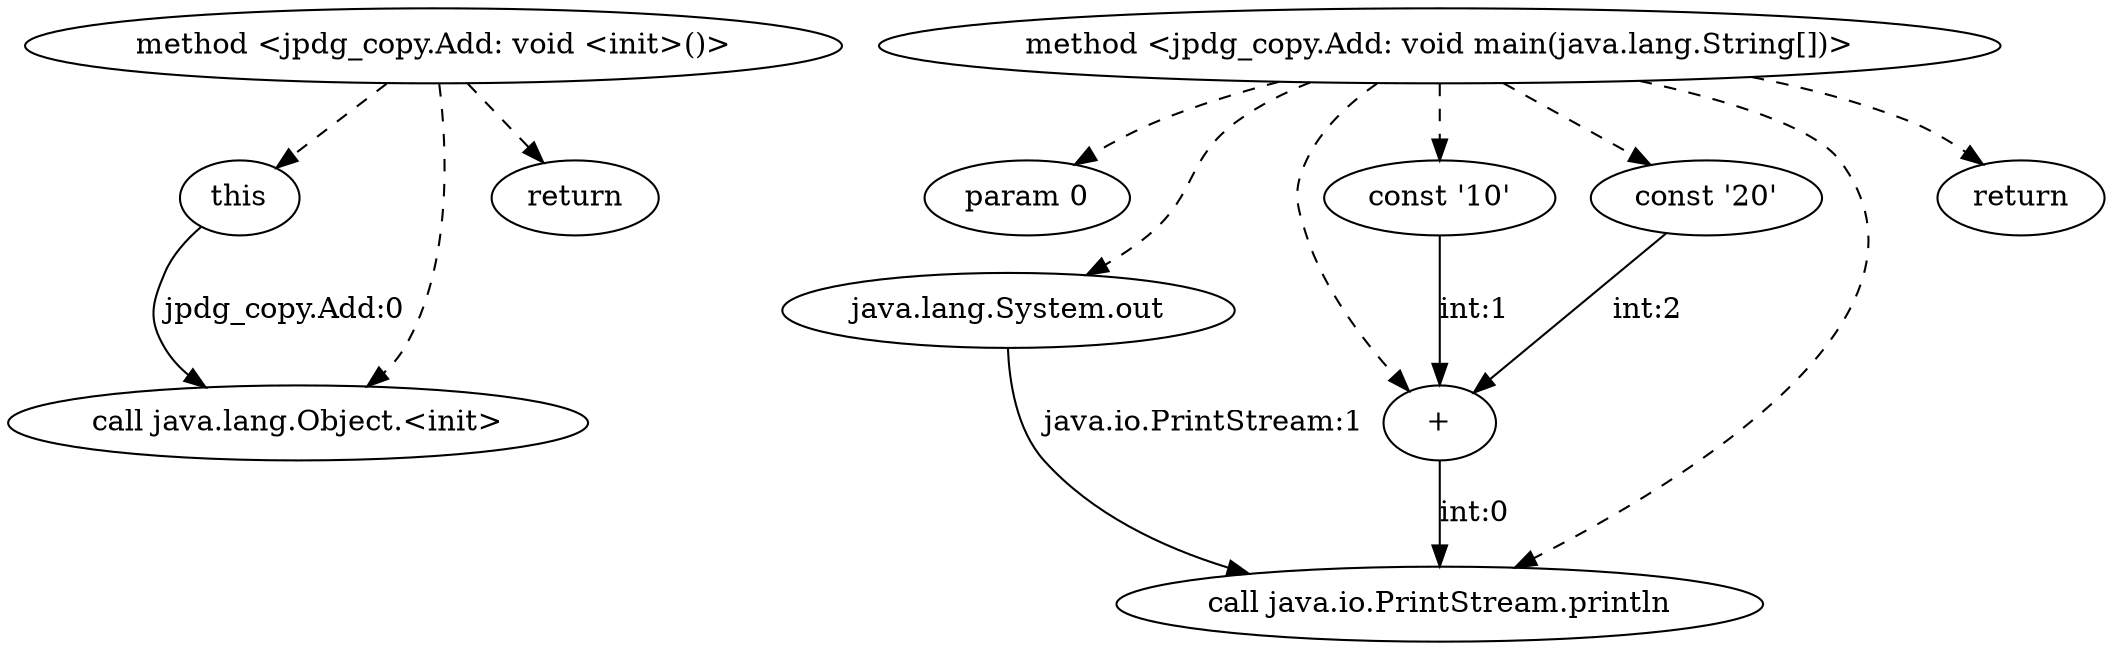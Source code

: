 // PDG
digraph {
	0 [label="method <jpdg_copy.Add: void <init>()>"]
	1 [label="method <jpdg_copy.Add: void main(java.lang.String[])>"]
	2 [label=this]
	3 [label="call java.lang.Object.<init>"]
	4 [label=return]
	5 [label="param 0"]
	6 [label="java.lang.System.out"]
	7 [label="+"]
	8 [label="const '10'"]
	9 [label="const '20'"]
	10 [label="call java.io.PrintStream.println"]
	11 [label=return]
	0 -> 2 [label="" style=dashed]
	0 -> 3 [label="" style=dashed]
	0 -> 4 [label="" style=dashed]
	1 -> 5 [label="" style=dashed]
	1 -> 6 [label="" style=dashed]
	1 -> 7 [label="" style=dashed]
	1 -> 8 [label="" style=dashed]
	1 -> 9 [label="" style=dashed]
	1 -> 10 [label="" style=dashed]
	1 -> 11 [label="" style=dashed]
	2 -> 3 [label="jpdg_copy.Add:0"]
	9 -> 7 [label="int:2"]
	6 -> 10 [label="java.io.PrintStream:1"]
	8 -> 7 [label="int:1"]
	7 -> 10 [label="int:0"]
}

